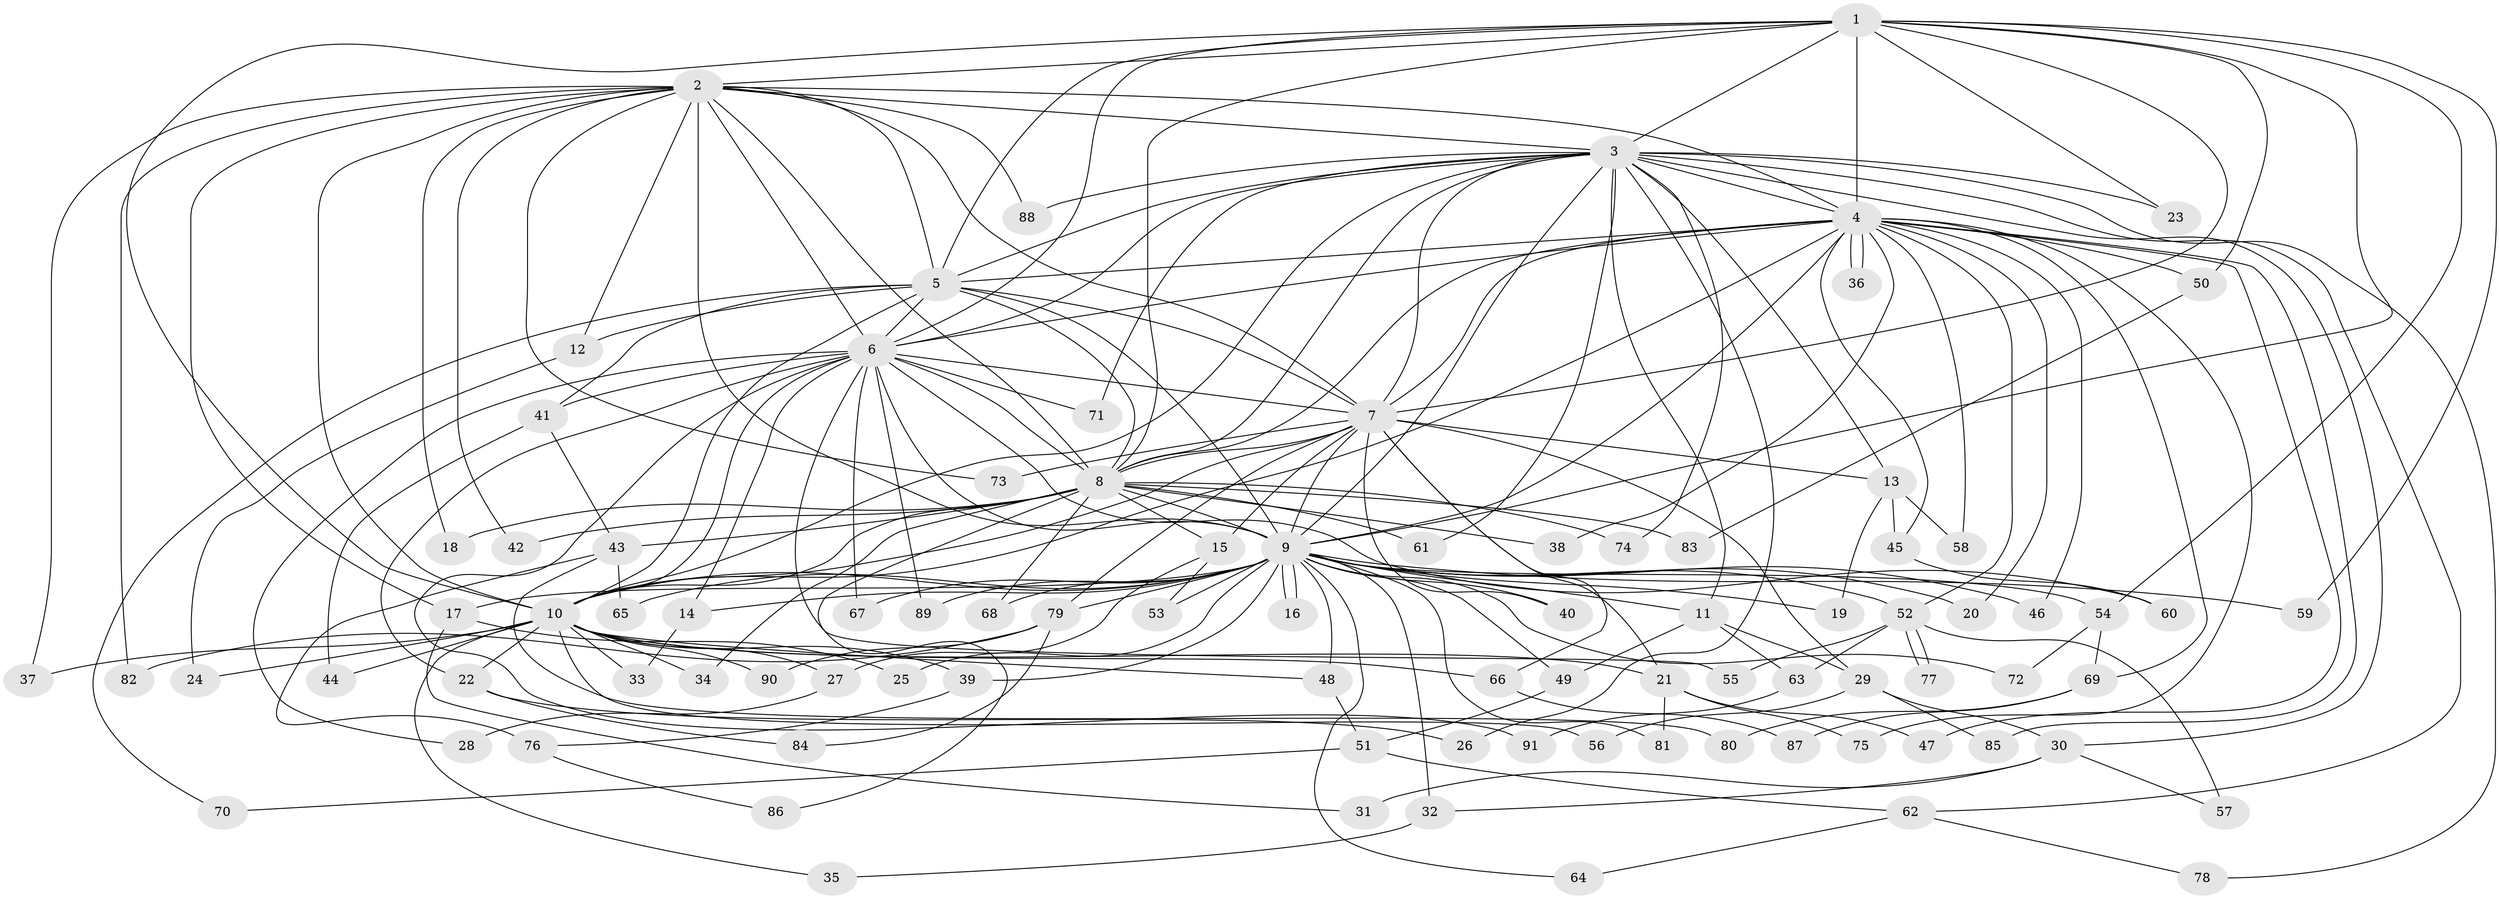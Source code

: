 // coarse degree distribution, {14: 0.029411764705882353, 27: 0.014705882352941176, 16: 0.014705882352941176, 19: 0.014705882352941176, 17: 0.029411764705882353, 29: 0.014705882352941176, 8: 0.014705882352941176, 2: 0.5147058823529411, 5: 0.08823529411764706, 3: 0.16176470588235295, 4: 0.07352941176470588, 1: 0.014705882352941176, 7: 0.014705882352941176}
// Generated by graph-tools (version 1.1) at 2025/51/02/27/25 19:51:42]
// undirected, 91 vertices, 207 edges
graph export_dot {
graph [start="1"]
  node [color=gray90,style=filled];
  1;
  2;
  3;
  4;
  5;
  6;
  7;
  8;
  9;
  10;
  11;
  12;
  13;
  14;
  15;
  16;
  17;
  18;
  19;
  20;
  21;
  22;
  23;
  24;
  25;
  26;
  27;
  28;
  29;
  30;
  31;
  32;
  33;
  34;
  35;
  36;
  37;
  38;
  39;
  40;
  41;
  42;
  43;
  44;
  45;
  46;
  47;
  48;
  49;
  50;
  51;
  52;
  53;
  54;
  55;
  56;
  57;
  58;
  59;
  60;
  61;
  62;
  63;
  64;
  65;
  66;
  67;
  68;
  69;
  70;
  71;
  72;
  73;
  74;
  75;
  76;
  77;
  78;
  79;
  80;
  81;
  82;
  83;
  84;
  85;
  86;
  87;
  88;
  89;
  90;
  91;
  1 -- 2;
  1 -- 3;
  1 -- 4;
  1 -- 5;
  1 -- 6;
  1 -- 7;
  1 -- 8;
  1 -- 9;
  1 -- 10;
  1 -- 23;
  1 -- 50;
  1 -- 54;
  1 -- 59;
  2 -- 3;
  2 -- 4;
  2 -- 5;
  2 -- 6;
  2 -- 7;
  2 -- 8;
  2 -- 9;
  2 -- 10;
  2 -- 12;
  2 -- 17;
  2 -- 18;
  2 -- 37;
  2 -- 42;
  2 -- 73;
  2 -- 82;
  2 -- 88;
  3 -- 4;
  3 -- 5;
  3 -- 6;
  3 -- 7;
  3 -- 8;
  3 -- 9;
  3 -- 10;
  3 -- 11;
  3 -- 13;
  3 -- 23;
  3 -- 26;
  3 -- 30;
  3 -- 61;
  3 -- 62;
  3 -- 71;
  3 -- 74;
  3 -- 78;
  3 -- 88;
  4 -- 5;
  4 -- 6;
  4 -- 7;
  4 -- 8;
  4 -- 9;
  4 -- 10;
  4 -- 20;
  4 -- 36;
  4 -- 36;
  4 -- 38;
  4 -- 45;
  4 -- 46;
  4 -- 47;
  4 -- 50;
  4 -- 52;
  4 -- 58;
  4 -- 69;
  4 -- 75;
  4 -- 85;
  5 -- 6;
  5 -- 7;
  5 -- 8;
  5 -- 9;
  5 -- 10;
  5 -- 12;
  5 -- 41;
  5 -- 70;
  6 -- 7;
  6 -- 8;
  6 -- 9;
  6 -- 10;
  6 -- 14;
  6 -- 22;
  6 -- 28;
  6 -- 41;
  6 -- 55;
  6 -- 60;
  6 -- 67;
  6 -- 71;
  6 -- 89;
  6 -- 91;
  7 -- 8;
  7 -- 9;
  7 -- 10;
  7 -- 13;
  7 -- 15;
  7 -- 21;
  7 -- 29;
  7 -- 40;
  7 -- 66;
  7 -- 73;
  7 -- 79;
  8 -- 9;
  8 -- 10;
  8 -- 15;
  8 -- 18;
  8 -- 34;
  8 -- 38;
  8 -- 42;
  8 -- 43;
  8 -- 61;
  8 -- 68;
  8 -- 74;
  8 -- 83;
  8 -- 86;
  9 -- 10;
  9 -- 11;
  9 -- 14;
  9 -- 16;
  9 -- 16;
  9 -- 17;
  9 -- 19;
  9 -- 20;
  9 -- 25;
  9 -- 32;
  9 -- 39;
  9 -- 40;
  9 -- 46;
  9 -- 48;
  9 -- 49;
  9 -- 52;
  9 -- 53;
  9 -- 54;
  9 -- 59;
  9 -- 64;
  9 -- 65;
  9 -- 67;
  9 -- 68;
  9 -- 72;
  9 -- 79;
  9 -- 81;
  9 -- 89;
  10 -- 21;
  10 -- 22;
  10 -- 24;
  10 -- 27;
  10 -- 33;
  10 -- 34;
  10 -- 35;
  10 -- 37;
  10 -- 39;
  10 -- 44;
  10 -- 48;
  10 -- 56;
  10 -- 66;
  10 -- 90;
  11 -- 29;
  11 -- 49;
  11 -- 63;
  12 -- 24;
  13 -- 19;
  13 -- 45;
  13 -- 58;
  14 -- 33;
  15 -- 27;
  15 -- 53;
  17 -- 25;
  17 -- 31;
  21 -- 47;
  21 -- 75;
  21 -- 81;
  22 -- 26;
  22 -- 84;
  27 -- 28;
  29 -- 30;
  29 -- 56;
  29 -- 85;
  30 -- 31;
  30 -- 32;
  30 -- 57;
  32 -- 35;
  39 -- 76;
  41 -- 43;
  41 -- 44;
  43 -- 65;
  43 -- 76;
  43 -- 80;
  45 -- 60;
  48 -- 51;
  49 -- 51;
  50 -- 83;
  51 -- 62;
  51 -- 70;
  52 -- 55;
  52 -- 57;
  52 -- 63;
  52 -- 77;
  52 -- 77;
  54 -- 69;
  54 -- 72;
  62 -- 64;
  62 -- 78;
  63 -- 91;
  66 -- 87;
  69 -- 80;
  69 -- 87;
  76 -- 86;
  79 -- 82;
  79 -- 84;
  79 -- 90;
}
